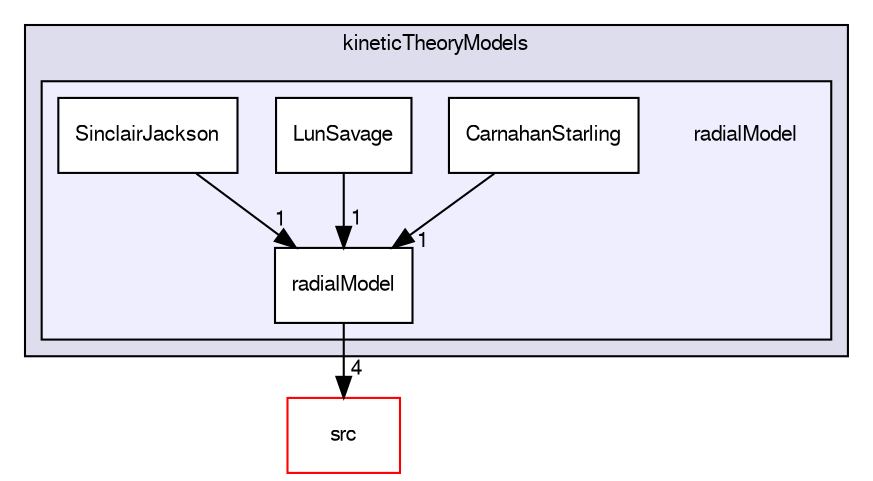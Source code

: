 digraph "applications/solvers/multiphase/twoPhaseEulerFoam/phaseCompressibleTurbulenceModels/kineticTheoryModels/radialModel" {
  bgcolor=transparent;
  compound=true
  node [ fontsize="10", fontname="FreeSans"];
  edge [ labelfontsize="10", labelfontname="FreeSans"];
  subgraph clusterdir_18940e7e4fb44f9ad3a0587e01140041 {
    graph [ bgcolor="#ddddee", pencolor="black", label="kineticTheoryModels" fontname="FreeSans", fontsize="10", URL="dir_18940e7e4fb44f9ad3a0587e01140041.html"]
  subgraph clusterdir_457aacccdf25eced75bbda085efde982 {
    graph [ bgcolor="#eeeeff", pencolor="black", label="" URL="dir_457aacccdf25eced75bbda085efde982.html"];
    dir_457aacccdf25eced75bbda085efde982 [shape=plaintext label="radialModel"];
    dir_68ea893525a495591da6fe1ba2128703 [shape=box label="CarnahanStarling" color="black" fillcolor="white" style="filled" URL="dir_68ea893525a495591da6fe1ba2128703.html"];
    dir_60e52ba9d9d39cf081d089f9255c2302 [shape=box label="LunSavage" color="black" fillcolor="white" style="filled" URL="dir_60e52ba9d9d39cf081d089f9255c2302.html"];
    dir_5f34695ea4c7ea3dd196216290a7e899 [shape=box label="radialModel" color="black" fillcolor="white" style="filled" URL="dir_5f34695ea4c7ea3dd196216290a7e899.html"];
    dir_25509bec972f9389196276bc7418a3fd [shape=box label="SinclairJackson" color="black" fillcolor="white" style="filled" URL="dir_25509bec972f9389196276bc7418a3fd.html"];
  }
  }
  dir_68267d1309a1af8e8297ef4c3efbcdba [shape=box label="src" color="red" URL="dir_68267d1309a1af8e8297ef4c3efbcdba.html"];
  dir_60e52ba9d9d39cf081d089f9255c2302->dir_5f34695ea4c7ea3dd196216290a7e899 [headlabel="1", labeldistance=1.5 headhref="dir_000258_000259.html"];
  dir_5f34695ea4c7ea3dd196216290a7e899->dir_68267d1309a1af8e8297ef4c3efbcdba [headlabel="4", labeldistance=1.5 headhref="dir_000259_000577.html"];
  dir_68ea893525a495591da6fe1ba2128703->dir_5f34695ea4c7ea3dd196216290a7e899 [headlabel="1", labeldistance=1.5 headhref="dir_000257_000259.html"];
  dir_25509bec972f9389196276bc7418a3fd->dir_5f34695ea4c7ea3dd196216290a7e899 [headlabel="1", labeldistance=1.5 headhref="dir_000260_000259.html"];
}
